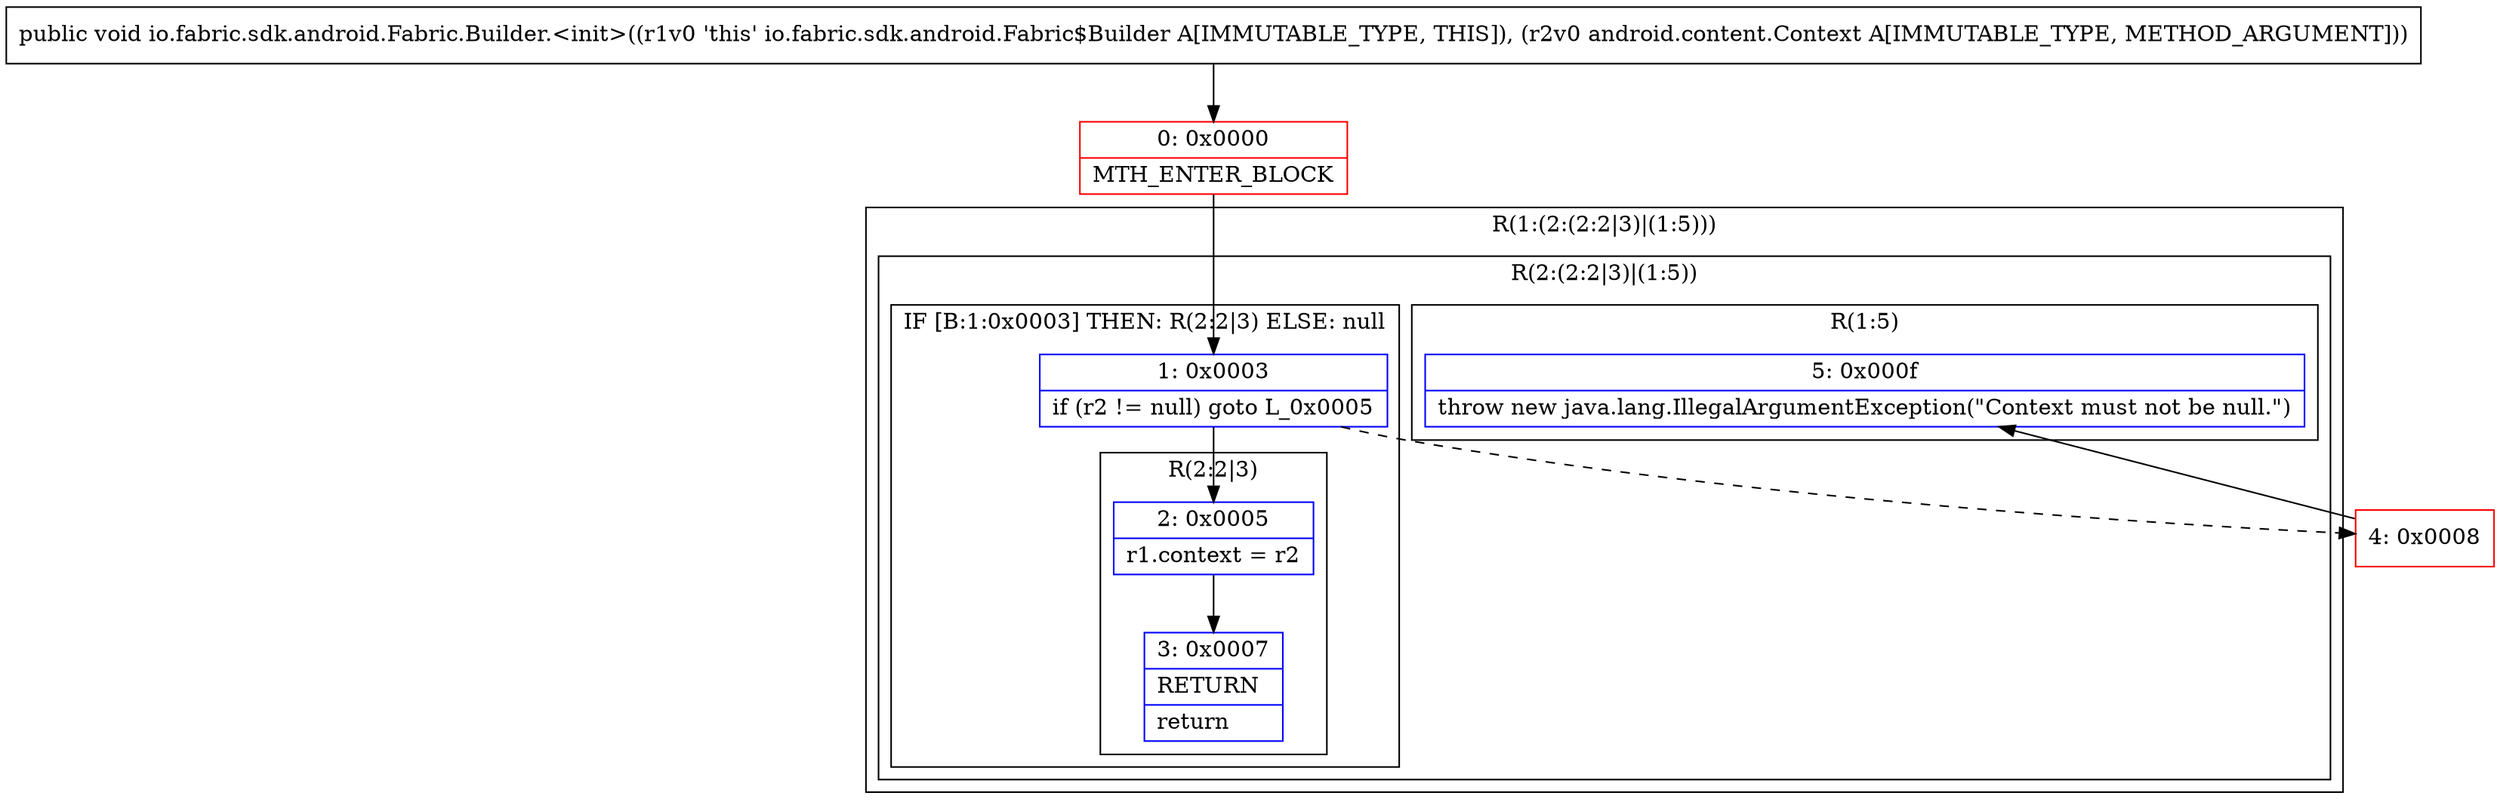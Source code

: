 digraph "CFG forio.fabric.sdk.android.Fabric.Builder.\<init\>(Landroid\/content\/Context;)V" {
subgraph cluster_Region_619162711 {
label = "R(1:(2:(2:2|3)|(1:5)))";
node [shape=record,color=blue];
subgraph cluster_Region_2101479164 {
label = "R(2:(2:2|3)|(1:5))";
node [shape=record,color=blue];
subgraph cluster_IfRegion_1518610925 {
label = "IF [B:1:0x0003] THEN: R(2:2|3) ELSE: null";
node [shape=record,color=blue];
Node_1 [shape=record,label="{1\:\ 0x0003|if (r2 != null) goto L_0x0005\l}"];
subgraph cluster_Region_1741622726 {
label = "R(2:2|3)";
node [shape=record,color=blue];
Node_2 [shape=record,label="{2\:\ 0x0005|r1.context = r2\l}"];
Node_3 [shape=record,label="{3\:\ 0x0007|RETURN\l|return\l}"];
}
}
subgraph cluster_Region_2127794300 {
label = "R(1:5)";
node [shape=record,color=blue];
Node_5 [shape=record,label="{5\:\ 0x000f|throw new java.lang.IllegalArgumentException(\"Context must not be null.\")\l}"];
}
}
}
Node_0 [shape=record,color=red,label="{0\:\ 0x0000|MTH_ENTER_BLOCK\l}"];
Node_4 [shape=record,color=red,label="{4\:\ 0x0008}"];
MethodNode[shape=record,label="{public void io.fabric.sdk.android.Fabric.Builder.\<init\>((r1v0 'this' io.fabric.sdk.android.Fabric$Builder A[IMMUTABLE_TYPE, THIS]), (r2v0 android.content.Context A[IMMUTABLE_TYPE, METHOD_ARGUMENT])) }"];
MethodNode -> Node_0;
Node_1 -> Node_2;
Node_1 -> Node_4[style=dashed];
Node_2 -> Node_3;
Node_0 -> Node_1;
Node_4 -> Node_5;
}

